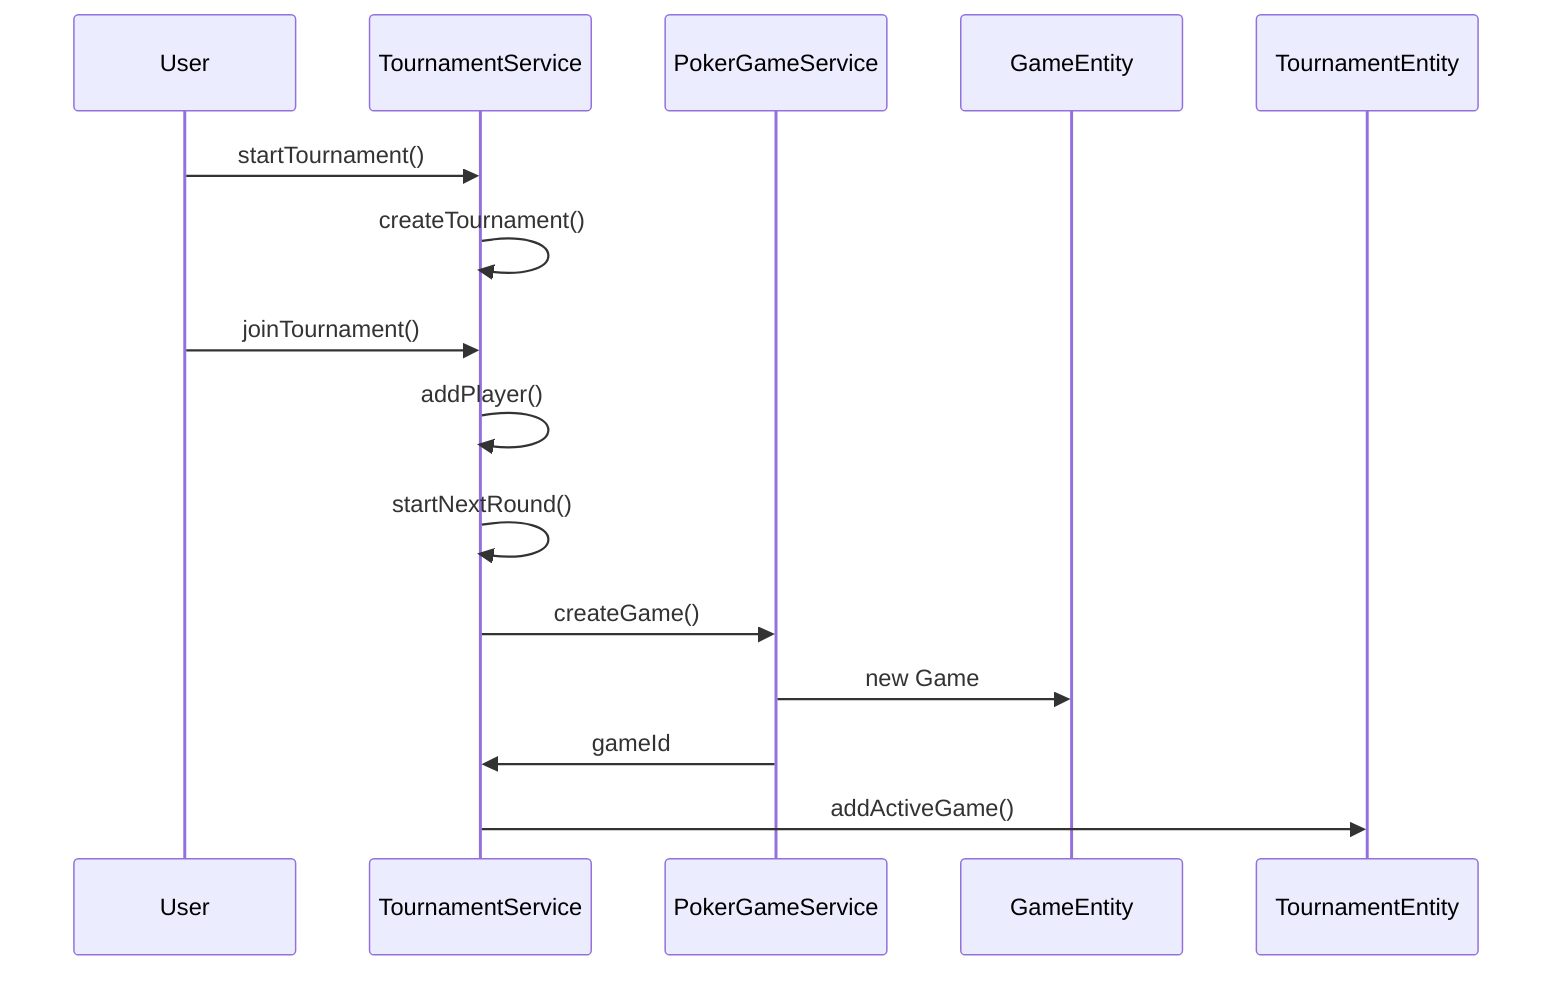 sequenceDiagram
    participant User
    participant TournamentService
    participant PokerGameService
    participant GameEntity

    User->>TournamentService: startTournament()
    TournamentService->>TournamentService: createTournament()
    User->>TournamentService: joinTournament()
    TournamentService->>TournamentService: addPlayer()
    TournamentService->>TournamentService: startNextRound()
    TournamentService->>PokerGameService: createGame()
    PokerGameService->>GameEntity: new Game
    PokerGameService->>TournamentService: gameId
    TournamentService->>TournamentEntity: addActiveGame()
